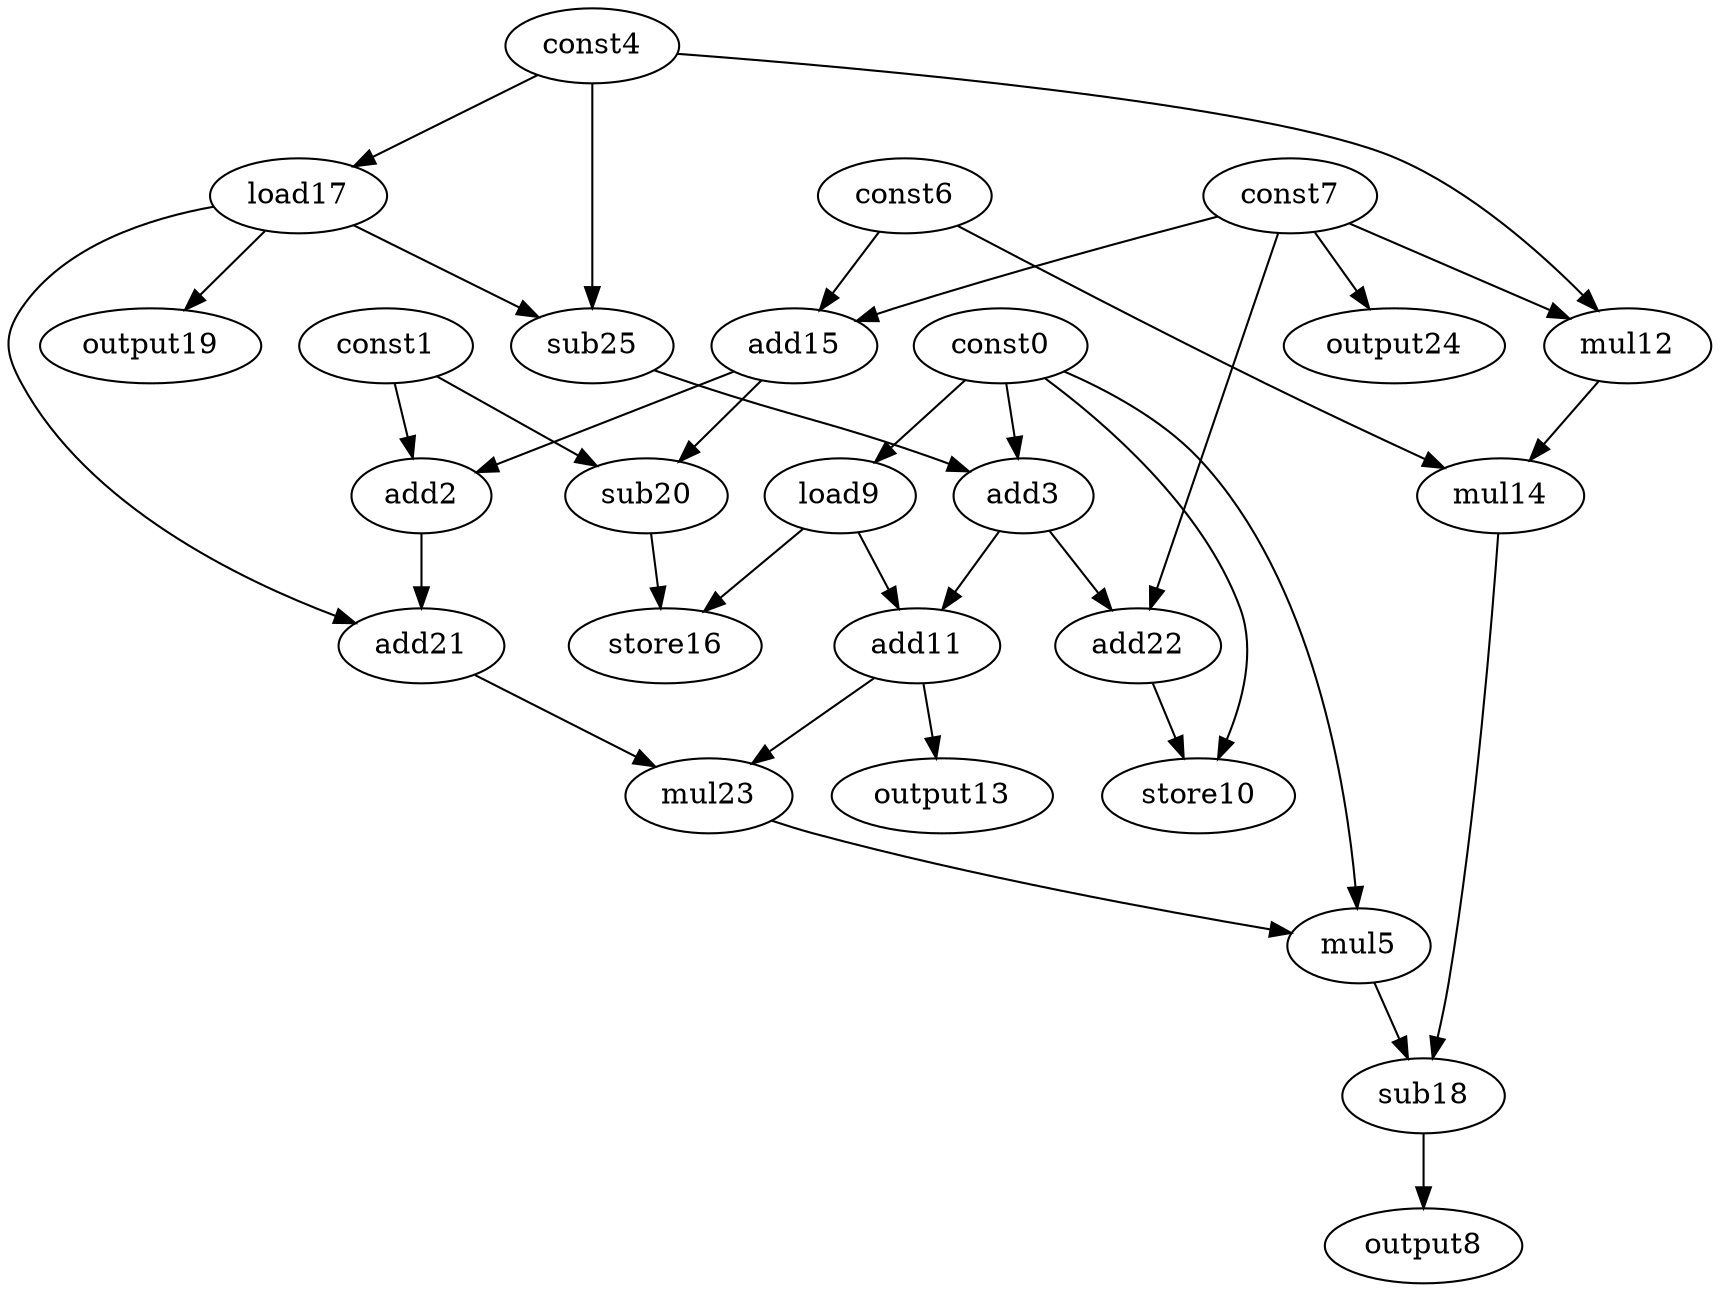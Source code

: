 digraph G { 
const0[opcode=const]; 
const1[opcode=const]; 
add2[opcode=add]; 
add3[opcode=add]; 
const4[opcode=const]; 
mul5[opcode=mul]; 
const6[opcode=const]; 
const7[opcode=const]; 
output8[opcode=output]; 
load9[opcode=load]; 
store10[opcode=store]; 
add11[opcode=add]; 
mul12[opcode=mul]; 
output13[opcode=output]; 
mul14[opcode=mul]; 
add15[opcode=add]; 
store16[opcode=store]; 
load17[opcode=load]; 
sub18[opcode=sub]; 
output19[opcode=output]; 
sub20[opcode=sub]; 
add21[opcode=add]; 
add22[opcode=add]; 
mul23[opcode=mul]; 
output24[opcode=output]; 
sub25[opcode=sub]; 
const0->load9[operand=0];
const4->mul12[operand=0];
const7->mul12[operand=1];
const6->add15[operand=0];
const7->add15[operand=1];
const4->load17[operand=0];
const7->output24[operand=0];
const1->add2[operand=0];
add15->add2[operand=1];
mul12->mul14[operand=0];
const6->mul14[operand=1];
load17->output19[operand=0];
const1->sub20[operand=0];
add15->sub20[operand=1];
load17->sub25[operand=0];
const4->sub25[operand=1];
const0->add3[operand=0];
sub25->add3[operand=1];
load9->store16[operand=0];
sub20->store16[operand=1];
load17->add21[operand=0];
add2->add21[operand=1];
load9->add11[operand=0];
add3->add11[operand=1];
add3->add22[operand=0];
const7->add22[operand=1];
const0->store10[operand=0];
add22->store10[operand=1];
add11->output13[operand=0];
add11->mul23[operand=0];
add21->mul23[operand=1];
const0->mul5[operand=0];
mul23->mul5[operand=1];
mul5->sub18[operand=0];
mul14->sub18[operand=1];
sub18->output8[operand=0];
}
